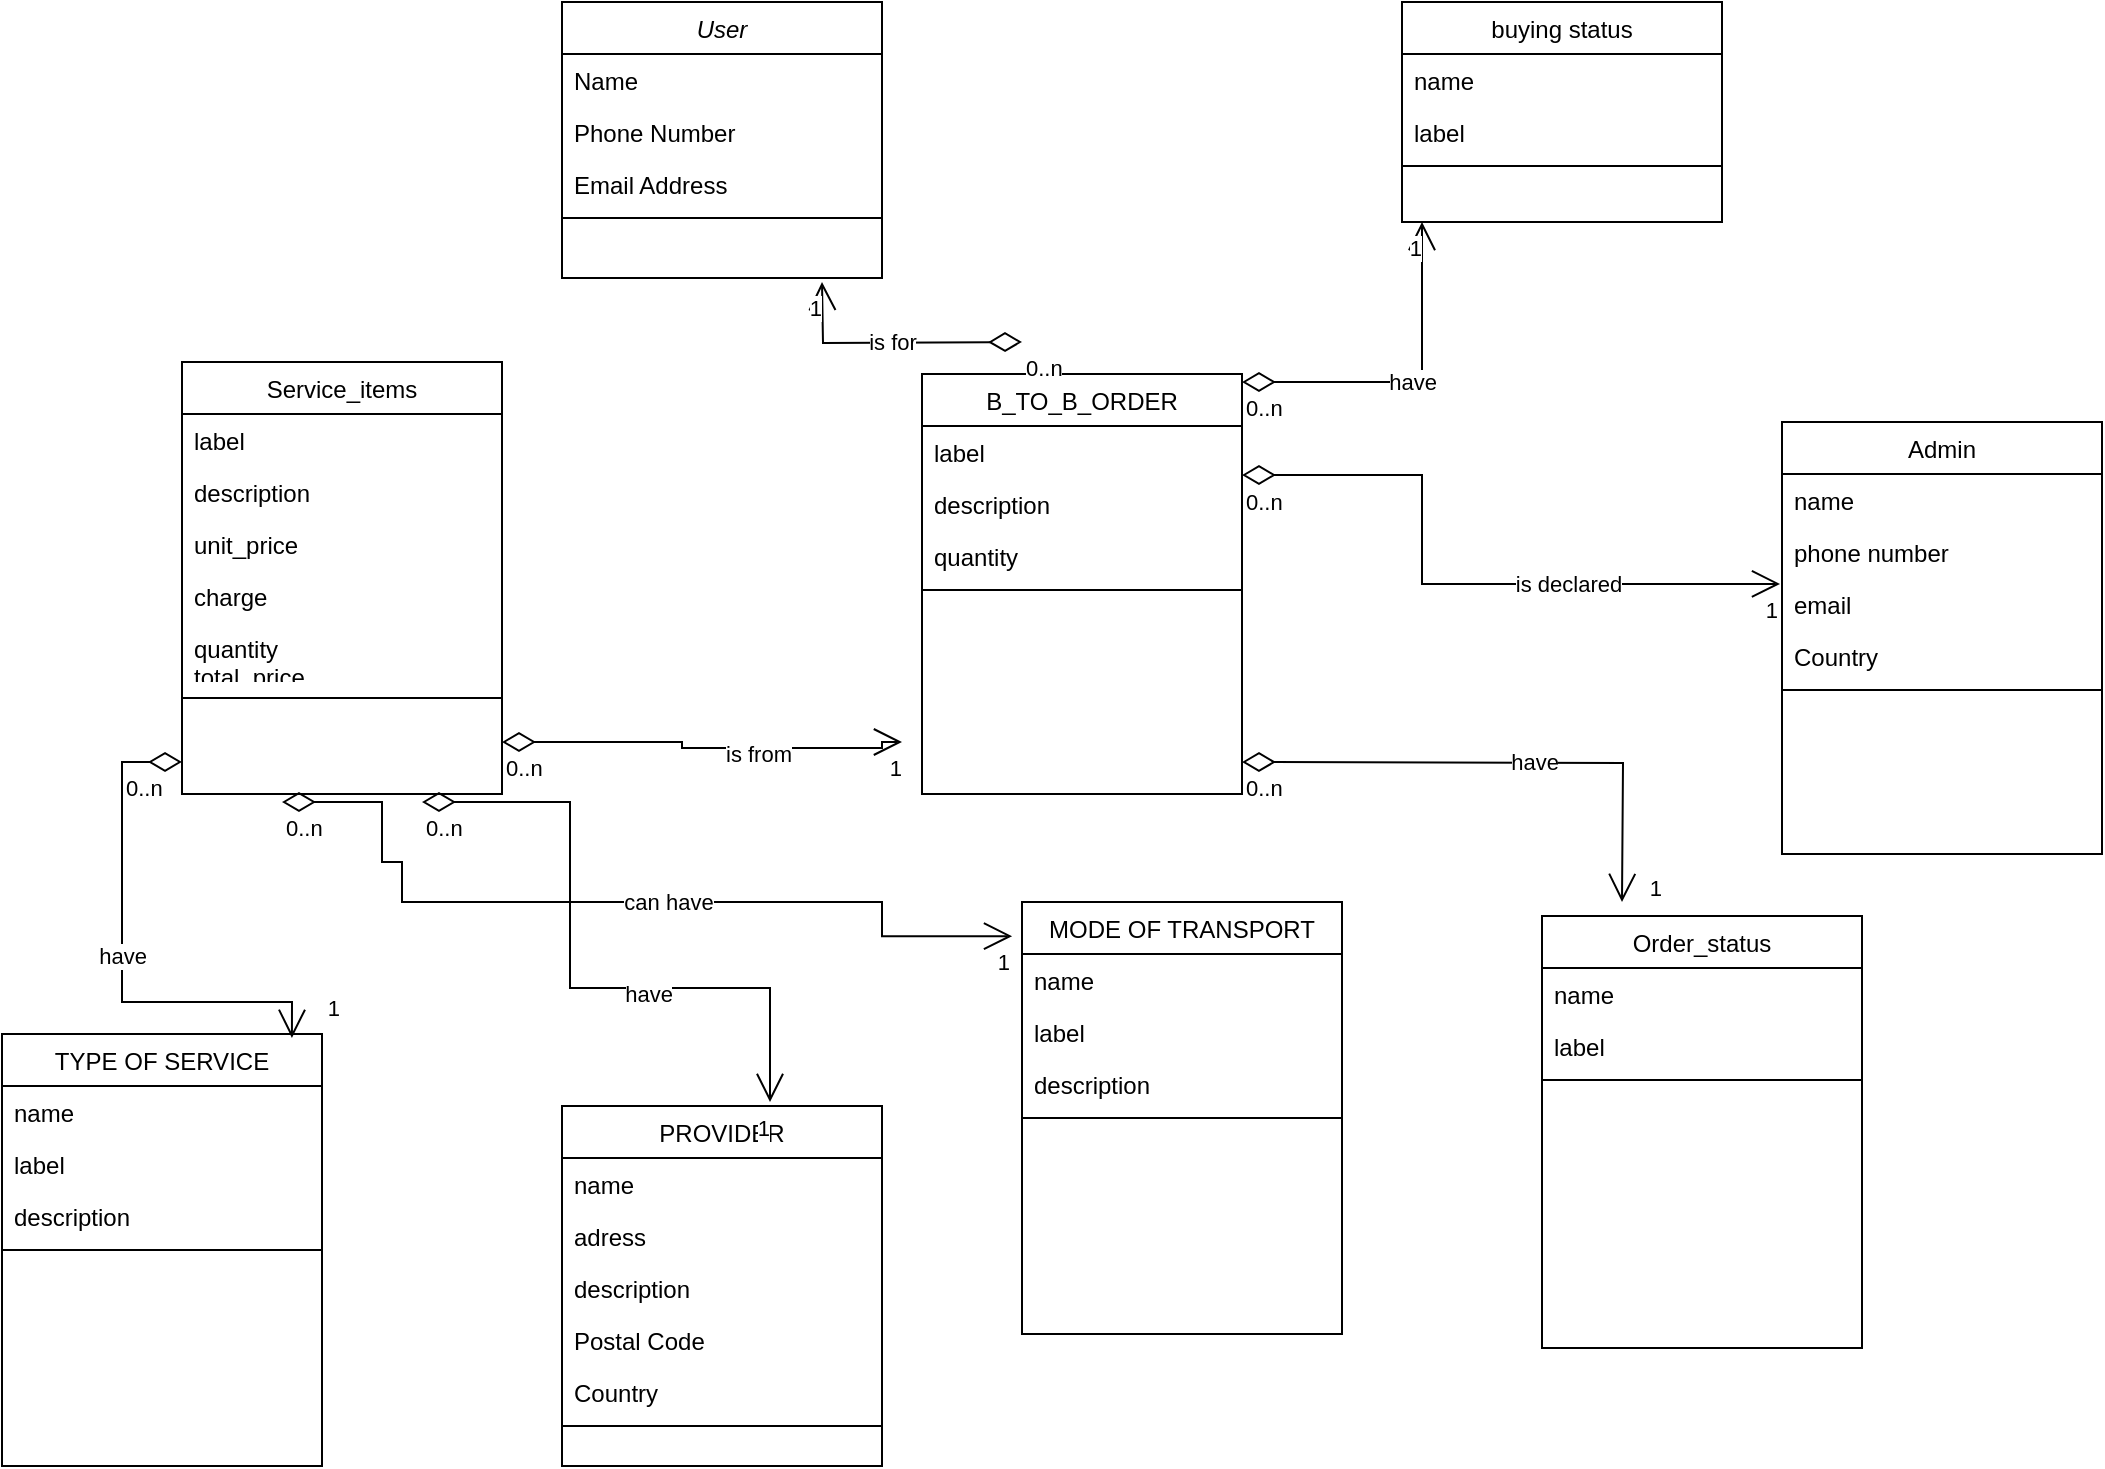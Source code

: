 <mxfile version="20.8.21" type="github">
  <diagram id="C5RBs43oDa-KdzZeNtuy" name="Page-1">
    <mxGraphModel dx="1362" dy="795" grid="1" gridSize="10" guides="1" tooltips="1" connect="1" arrows="1" fold="1" page="1" pageScale="1" pageWidth="827" pageHeight="1169" math="0" shadow="0">
      <root>
        <mxCell id="WIyWlLk6GJQsqaUBKTNV-0" />
        <mxCell id="WIyWlLk6GJQsqaUBKTNV-1" parent="WIyWlLk6GJQsqaUBKTNV-0" />
        <mxCell id="zkfFHV4jXpPFQw0GAbJ--0" value="User" style="swimlane;fontStyle=2;align=center;verticalAlign=top;childLayout=stackLayout;horizontal=1;startSize=26;horizontalStack=0;resizeParent=1;resizeLast=0;collapsible=1;marginBottom=0;rounded=0;shadow=0;strokeWidth=1;" parent="WIyWlLk6GJQsqaUBKTNV-1" vertex="1">
          <mxGeometry x="300" y="20" width="160" height="138" as="geometry">
            <mxRectangle x="230" y="140" width="160" height="26" as="alternateBounds" />
          </mxGeometry>
        </mxCell>
        <mxCell id="zkfFHV4jXpPFQw0GAbJ--1" value="Name" style="text;align=left;verticalAlign=top;spacingLeft=4;spacingRight=4;overflow=hidden;rotatable=0;points=[[0,0.5],[1,0.5]];portConstraint=eastwest;" parent="zkfFHV4jXpPFQw0GAbJ--0" vertex="1">
          <mxGeometry y="26" width="160" height="26" as="geometry" />
        </mxCell>
        <mxCell id="zkfFHV4jXpPFQw0GAbJ--2" value="Phone Number" style="text;align=left;verticalAlign=top;spacingLeft=4;spacingRight=4;overflow=hidden;rotatable=0;points=[[0,0.5],[1,0.5]];portConstraint=eastwest;rounded=0;shadow=0;html=0;" parent="zkfFHV4jXpPFQw0GAbJ--0" vertex="1">
          <mxGeometry y="52" width="160" height="26" as="geometry" />
        </mxCell>
        <mxCell id="zkfFHV4jXpPFQw0GAbJ--3" value="Email Address" style="text;align=left;verticalAlign=top;spacingLeft=4;spacingRight=4;overflow=hidden;rotatable=0;points=[[0,0.5],[1,0.5]];portConstraint=eastwest;rounded=0;shadow=0;html=0;" parent="zkfFHV4jXpPFQw0GAbJ--0" vertex="1">
          <mxGeometry y="78" width="160" height="26" as="geometry" />
        </mxCell>
        <mxCell id="zkfFHV4jXpPFQw0GAbJ--4" value="" style="line;html=1;strokeWidth=1;align=left;verticalAlign=middle;spacingTop=-1;spacingLeft=3;spacingRight=3;rotatable=0;labelPosition=right;points=[];portConstraint=eastwest;" parent="zkfFHV4jXpPFQw0GAbJ--0" vertex="1">
          <mxGeometry y="104" width="160" height="8" as="geometry" />
        </mxCell>
        <mxCell id="zkfFHV4jXpPFQw0GAbJ--17" value="Admin" style="swimlane;fontStyle=0;align=center;verticalAlign=top;childLayout=stackLayout;horizontal=1;startSize=26;horizontalStack=0;resizeParent=1;resizeLast=0;collapsible=1;marginBottom=0;rounded=0;shadow=0;strokeWidth=1;" parent="WIyWlLk6GJQsqaUBKTNV-1" vertex="1">
          <mxGeometry x="910" y="230" width="160" height="216" as="geometry">
            <mxRectangle x="550" y="140" width="160" height="26" as="alternateBounds" />
          </mxGeometry>
        </mxCell>
        <mxCell id="zkfFHV4jXpPFQw0GAbJ--18" value="name" style="text;align=left;verticalAlign=top;spacingLeft=4;spacingRight=4;overflow=hidden;rotatable=0;points=[[0,0.5],[1,0.5]];portConstraint=eastwest;" parent="zkfFHV4jXpPFQw0GAbJ--17" vertex="1">
          <mxGeometry y="26" width="160" height="26" as="geometry" />
        </mxCell>
        <mxCell id="zkfFHV4jXpPFQw0GAbJ--20" value="phone number" style="text;align=left;verticalAlign=top;spacingLeft=4;spacingRight=4;overflow=hidden;rotatable=0;points=[[0,0.5],[1,0.5]];portConstraint=eastwest;rounded=0;shadow=0;html=0;" parent="zkfFHV4jXpPFQw0GAbJ--17" vertex="1">
          <mxGeometry y="52" width="160" height="26" as="geometry" />
        </mxCell>
        <mxCell id="zkfFHV4jXpPFQw0GAbJ--21" value="email" style="text;align=left;verticalAlign=top;spacingLeft=4;spacingRight=4;overflow=hidden;rotatable=0;points=[[0,0.5],[1,0.5]];portConstraint=eastwest;rounded=0;shadow=0;html=0;" parent="zkfFHV4jXpPFQw0GAbJ--17" vertex="1">
          <mxGeometry y="78" width="160" height="26" as="geometry" />
        </mxCell>
        <mxCell id="zkfFHV4jXpPFQw0GAbJ--22" value="Country" style="text;align=left;verticalAlign=top;spacingLeft=4;spacingRight=4;overflow=hidden;rotatable=0;points=[[0,0.5],[1,0.5]];portConstraint=eastwest;rounded=0;shadow=0;html=0;" parent="zkfFHV4jXpPFQw0GAbJ--17" vertex="1">
          <mxGeometry y="104" width="160" height="26" as="geometry" />
        </mxCell>
        <mxCell id="zkfFHV4jXpPFQw0GAbJ--23" value="" style="line;html=1;strokeWidth=1;align=left;verticalAlign=middle;spacingTop=-1;spacingLeft=3;spacingRight=3;rotatable=0;labelPosition=right;points=[];portConstraint=eastwest;" parent="zkfFHV4jXpPFQw0GAbJ--17" vertex="1">
          <mxGeometry y="130" width="160" height="8" as="geometry" />
        </mxCell>
        <mxCell id="BHa6ijbspJ-kDr4jrbKN-0" value="PROVIDER" style="swimlane;fontStyle=0;align=center;verticalAlign=top;childLayout=stackLayout;horizontal=1;startSize=26;horizontalStack=0;resizeParent=1;resizeLast=0;collapsible=1;marginBottom=0;rounded=0;shadow=0;strokeWidth=1;" parent="WIyWlLk6GJQsqaUBKTNV-1" vertex="1">
          <mxGeometry x="300" y="572" width="160" height="180" as="geometry">
            <mxRectangle x="550" y="140" width="160" height="26" as="alternateBounds" />
          </mxGeometry>
        </mxCell>
        <mxCell id="BHa6ijbspJ-kDr4jrbKN-1" value="name" style="text;align=left;verticalAlign=top;spacingLeft=4;spacingRight=4;overflow=hidden;rotatable=0;points=[[0,0.5],[1,0.5]];portConstraint=eastwest;" parent="BHa6ijbspJ-kDr4jrbKN-0" vertex="1">
          <mxGeometry y="26" width="160" height="26" as="geometry" />
        </mxCell>
        <mxCell id="BHa6ijbspJ-kDr4jrbKN-2" value="adress" style="text;align=left;verticalAlign=top;spacingLeft=4;spacingRight=4;overflow=hidden;rotatable=0;points=[[0,0.5],[1,0.5]];portConstraint=eastwest;rounded=0;shadow=0;html=0;" parent="BHa6ijbspJ-kDr4jrbKN-0" vertex="1">
          <mxGeometry y="52" width="160" height="26" as="geometry" />
        </mxCell>
        <mxCell id="BHa6ijbspJ-kDr4jrbKN-3" value="description" style="text;align=left;verticalAlign=top;spacingLeft=4;spacingRight=4;overflow=hidden;rotatable=0;points=[[0,0.5],[1,0.5]];portConstraint=eastwest;rounded=0;shadow=0;html=0;" parent="BHa6ijbspJ-kDr4jrbKN-0" vertex="1">
          <mxGeometry y="78" width="160" height="26" as="geometry" />
        </mxCell>
        <mxCell id="BHa6ijbspJ-kDr4jrbKN-4" value="Postal Code" style="text;align=left;verticalAlign=top;spacingLeft=4;spacingRight=4;overflow=hidden;rotatable=0;points=[[0,0.5],[1,0.5]];portConstraint=eastwest;rounded=0;shadow=0;html=0;" parent="BHa6ijbspJ-kDr4jrbKN-0" vertex="1">
          <mxGeometry y="104" width="160" height="26" as="geometry" />
        </mxCell>
        <mxCell id="BHa6ijbspJ-kDr4jrbKN-5" value="Country" style="text;align=left;verticalAlign=top;spacingLeft=4;spacingRight=4;overflow=hidden;rotatable=0;points=[[0,0.5],[1,0.5]];portConstraint=eastwest;rounded=0;shadow=0;html=0;" parent="BHa6ijbspJ-kDr4jrbKN-0" vertex="1">
          <mxGeometry y="130" width="160" height="26" as="geometry" />
        </mxCell>
        <mxCell id="BHa6ijbspJ-kDr4jrbKN-6" value="" style="line;html=1;strokeWidth=1;align=left;verticalAlign=middle;spacingTop=-1;spacingLeft=3;spacingRight=3;rotatable=0;labelPosition=right;points=[];portConstraint=eastwest;" parent="BHa6ijbspJ-kDr4jrbKN-0" vertex="1">
          <mxGeometry y="156" width="160" height="8" as="geometry" />
        </mxCell>
        <mxCell id="BHa6ijbspJ-kDr4jrbKN-9" value="TYPE OF SERVICE" style="swimlane;fontStyle=0;align=center;verticalAlign=top;childLayout=stackLayout;horizontal=1;startSize=26;horizontalStack=0;resizeParent=1;resizeLast=0;collapsible=1;marginBottom=0;rounded=0;shadow=0;strokeWidth=1;" parent="WIyWlLk6GJQsqaUBKTNV-1" vertex="1">
          <mxGeometry x="20" y="536" width="160" height="216" as="geometry">
            <mxRectangle x="550" y="140" width="160" height="26" as="alternateBounds" />
          </mxGeometry>
        </mxCell>
        <mxCell id="BHa6ijbspJ-kDr4jrbKN-10" value="name" style="text;align=left;verticalAlign=top;spacingLeft=4;spacingRight=4;overflow=hidden;rotatable=0;points=[[0,0.5],[1,0.5]];portConstraint=eastwest;" parent="BHa6ijbspJ-kDr4jrbKN-9" vertex="1">
          <mxGeometry y="26" width="160" height="26" as="geometry" />
        </mxCell>
        <mxCell id="BHa6ijbspJ-kDr4jrbKN-11" value="label" style="text;align=left;verticalAlign=top;spacingLeft=4;spacingRight=4;overflow=hidden;rotatable=0;points=[[0,0.5],[1,0.5]];portConstraint=eastwest;rounded=0;shadow=0;html=0;" parent="BHa6ijbspJ-kDr4jrbKN-9" vertex="1">
          <mxGeometry y="52" width="160" height="26" as="geometry" />
        </mxCell>
        <mxCell id="BHa6ijbspJ-kDr4jrbKN-12" value="description" style="text;align=left;verticalAlign=top;spacingLeft=4;spacingRight=4;overflow=hidden;rotatable=0;points=[[0,0.5],[1,0.5]];portConstraint=eastwest;rounded=0;shadow=0;html=0;" parent="BHa6ijbspJ-kDr4jrbKN-9" vertex="1">
          <mxGeometry y="78" width="160" height="26" as="geometry" />
        </mxCell>
        <mxCell id="BHa6ijbspJ-kDr4jrbKN-15" value="" style="line;html=1;strokeWidth=1;align=left;verticalAlign=middle;spacingTop=-1;spacingLeft=3;spacingRight=3;rotatable=0;labelPosition=right;points=[];portConstraint=eastwest;" parent="BHa6ijbspJ-kDr4jrbKN-9" vertex="1">
          <mxGeometry y="104" width="160" height="8" as="geometry" />
        </mxCell>
        <mxCell id="BHa6ijbspJ-kDr4jrbKN-18" value="MODE OF TRANSPORT" style="swimlane;fontStyle=0;align=center;verticalAlign=top;childLayout=stackLayout;horizontal=1;startSize=26;horizontalStack=0;resizeParent=1;resizeLast=0;collapsible=1;marginBottom=0;rounded=0;shadow=0;strokeWidth=1;" parent="WIyWlLk6GJQsqaUBKTNV-1" vertex="1">
          <mxGeometry x="530" y="470" width="160" height="216" as="geometry">
            <mxRectangle x="550" y="140" width="160" height="26" as="alternateBounds" />
          </mxGeometry>
        </mxCell>
        <mxCell id="BHa6ijbspJ-kDr4jrbKN-19" value="name" style="text;align=left;verticalAlign=top;spacingLeft=4;spacingRight=4;overflow=hidden;rotatable=0;points=[[0,0.5],[1,0.5]];portConstraint=eastwest;" parent="BHa6ijbspJ-kDr4jrbKN-18" vertex="1">
          <mxGeometry y="26" width="160" height="26" as="geometry" />
        </mxCell>
        <mxCell id="BHa6ijbspJ-kDr4jrbKN-20" value="label" style="text;align=left;verticalAlign=top;spacingLeft=4;spacingRight=4;overflow=hidden;rotatable=0;points=[[0,0.5],[1,0.5]];portConstraint=eastwest;rounded=0;shadow=0;html=0;" parent="BHa6ijbspJ-kDr4jrbKN-18" vertex="1">
          <mxGeometry y="52" width="160" height="26" as="geometry" />
        </mxCell>
        <mxCell id="BHa6ijbspJ-kDr4jrbKN-21" value="description" style="text;align=left;verticalAlign=top;spacingLeft=4;spacingRight=4;overflow=hidden;rotatable=0;points=[[0,0.5],[1,0.5]];portConstraint=eastwest;rounded=0;shadow=0;html=0;" parent="BHa6ijbspJ-kDr4jrbKN-18" vertex="1">
          <mxGeometry y="78" width="160" height="26" as="geometry" />
        </mxCell>
        <mxCell id="BHa6ijbspJ-kDr4jrbKN-24" value="" style="line;html=1;strokeWidth=1;align=left;verticalAlign=middle;spacingTop=-1;spacingLeft=3;spacingRight=3;rotatable=0;labelPosition=right;points=[];portConstraint=eastwest;" parent="BHa6ijbspJ-kDr4jrbKN-18" vertex="1">
          <mxGeometry y="104" width="160" height="8" as="geometry" />
        </mxCell>
        <mxCell id="BHa6ijbspJ-kDr4jrbKN-27" value="B_TO_B_ORDER" style="swimlane;fontStyle=0;align=center;verticalAlign=top;childLayout=stackLayout;horizontal=1;startSize=26;horizontalStack=0;resizeParent=1;resizeLast=0;collapsible=1;marginBottom=0;rounded=0;shadow=0;strokeWidth=1;" parent="WIyWlLk6GJQsqaUBKTNV-1" vertex="1">
          <mxGeometry x="480" y="206" width="160" height="210" as="geometry">
            <mxRectangle x="550" y="140" width="160" height="26" as="alternateBounds" />
          </mxGeometry>
        </mxCell>
        <mxCell id="BHa6ijbspJ-kDr4jrbKN-37" value="label&#xa;&#xa;" style="text;align=left;verticalAlign=top;spacingLeft=4;spacingRight=4;overflow=hidden;rotatable=0;points=[[0,0.5],[1,0.5]];portConstraint=eastwest;rounded=0;shadow=0;html=0;" parent="BHa6ijbspJ-kDr4jrbKN-27" vertex="1">
          <mxGeometry y="26" width="160" height="26" as="geometry" />
        </mxCell>
        <mxCell id="BHa6ijbspJ-kDr4jrbKN-29" value="description" style="text;align=left;verticalAlign=top;spacingLeft=4;spacingRight=4;overflow=hidden;rotatable=0;points=[[0,0.5],[1,0.5]];portConstraint=eastwest;rounded=0;shadow=0;html=0;" parent="BHa6ijbspJ-kDr4jrbKN-27" vertex="1">
          <mxGeometry y="52" width="160" height="26" as="geometry" />
        </mxCell>
        <mxCell id="BHa6ijbspJ-kDr4jrbKN-32" value="quantity&#xa;" style="text;align=left;verticalAlign=top;spacingLeft=4;spacingRight=4;overflow=hidden;rotatable=0;points=[[0,0.5],[1,0.5]];portConstraint=eastwest;rounded=0;shadow=0;html=0;" parent="BHa6ijbspJ-kDr4jrbKN-27" vertex="1">
          <mxGeometry y="78" width="160" height="26" as="geometry" />
        </mxCell>
        <mxCell id="BHa6ijbspJ-kDr4jrbKN-33" value="" style="line;html=1;strokeWidth=1;align=left;verticalAlign=middle;spacingTop=-1;spacingLeft=3;spacingRight=3;rotatable=0;labelPosition=right;points=[];portConstraint=eastwest;" parent="BHa6ijbspJ-kDr4jrbKN-27" vertex="1">
          <mxGeometry y="104" width="160" height="8" as="geometry" />
        </mxCell>
        <mxCell id="gZH4bJ8rb1RvdgDwhEon-9" value="buying status" style="swimlane;fontStyle=0;align=center;verticalAlign=top;childLayout=stackLayout;horizontal=1;startSize=26;horizontalStack=0;resizeParent=1;resizeLast=0;collapsible=1;marginBottom=0;rounded=0;shadow=0;strokeWidth=1;" parent="WIyWlLk6GJQsqaUBKTNV-1" vertex="1">
          <mxGeometry x="720" y="20" width="160" height="110" as="geometry">
            <mxRectangle x="550" y="140" width="160" height="26" as="alternateBounds" />
          </mxGeometry>
        </mxCell>
        <mxCell id="gZH4bJ8rb1RvdgDwhEon-10" value="name" style="text;align=left;verticalAlign=top;spacingLeft=4;spacingRight=4;overflow=hidden;rotatable=0;points=[[0,0.5],[1,0.5]];portConstraint=eastwest;" parent="gZH4bJ8rb1RvdgDwhEon-9" vertex="1">
          <mxGeometry y="26" width="160" height="26" as="geometry" />
        </mxCell>
        <mxCell id="gZH4bJ8rb1RvdgDwhEon-12" value="label" style="text;align=left;verticalAlign=top;spacingLeft=4;spacingRight=4;overflow=hidden;rotatable=0;points=[[0,0.5],[1,0.5]];portConstraint=eastwest;rounded=0;shadow=0;html=0;" parent="gZH4bJ8rb1RvdgDwhEon-9" vertex="1">
          <mxGeometry y="52" width="160" height="26" as="geometry" />
        </mxCell>
        <mxCell id="gZH4bJ8rb1RvdgDwhEon-15" value="" style="line;html=1;strokeWidth=1;align=left;verticalAlign=middle;spacingTop=-1;spacingLeft=3;spacingRight=3;rotatable=0;labelPosition=right;points=[];portConstraint=eastwest;" parent="gZH4bJ8rb1RvdgDwhEon-9" vertex="1">
          <mxGeometry y="78" width="160" height="8" as="geometry" />
        </mxCell>
        <mxCell id="gZH4bJ8rb1RvdgDwhEon-16" value="Order_status" style="swimlane;fontStyle=0;align=center;verticalAlign=top;childLayout=stackLayout;horizontal=1;startSize=26;horizontalStack=0;resizeParent=1;resizeLast=0;collapsible=1;marginBottom=0;rounded=0;shadow=0;strokeWidth=1;" parent="WIyWlLk6GJQsqaUBKTNV-1" vertex="1">
          <mxGeometry x="790" y="477" width="160" height="216" as="geometry">
            <mxRectangle x="550" y="140" width="160" height="26" as="alternateBounds" />
          </mxGeometry>
        </mxCell>
        <mxCell id="gZH4bJ8rb1RvdgDwhEon-17" value="name" style="text;align=left;verticalAlign=top;spacingLeft=4;spacingRight=4;overflow=hidden;rotatable=0;points=[[0,0.5],[1,0.5]];portConstraint=eastwest;" parent="gZH4bJ8rb1RvdgDwhEon-16" vertex="1">
          <mxGeometry y="26" width="160" height="26" as="geometry" />
        </mxCell>
        <mxCell id="gZH4bJ8rb1RvdgDwhEon-18" value="label" style="text;align=left;verticalAlign=top;spacingLeft=4;spacingRight=4;overflow=hidden;rotatable=0;points=[[0,0.5],[1,0.5]];portConstraint=eastwest;rounded=0;shadow=0;html=0;" parent="gZH4bJ8rb1RvdgDwhEon-16" vertex="1">
          <mxGeometry y="52" width="160" height="26" as="geometry" />
        </mxCell>
        <mxCell id="gZH4bJ8rb1RvdgDwhEon-19" value="" style="line;html=1;strokeWidth=1;align=left;verticalAlign=middle;spacingTop=-1;spacingLeft=3;spacingRight=3;rotatable=0;labelPosition=right;points=[];portConstraint=eastwest;" parent="gZH4bJ8rb1RvdgDwhEon-16" vertex="1">
          <mxGeometry y="78" width="160" height="8" as="geometry" />
        </mxCell>
        <mxCell id="gZH4bJ8rb1RvdgDwhEon-21" value="is declared" style="endArrow=open;html=1;endSize=12;startArrow=diamondThin;startSize=14;startFill=0;edgeStyle=orthogonalEdgeStyle;rounded=0;entryX=-0.006;entryY=0.115;entryDx=0;entryDy=0;entryPerimeter=0;" parent="WIyWlLk6GJQsqaUBKTNV-1" target="zkfFHV4jXpPFQw0GAbJ--21" edge="1">
          <mxGeometry x="0.339" relative="1" as="geometry">
            <mxPoint x="640" y="256.5" as="sourcePoint" />
            <mxPoint x="800" y="256.5" as="targetPoint" />
            <Array as="points">
              <mxPoint x="730" y="257" />
            </Array>
            <mxPoint x="1" as="offset" />
          </mxGeometry>
        </mxCell>
        <mxCell id="gZH4bJ8rb1RvdgDwhEon-22" value="0..n" style="edgeLabel;resizable=0;html=1;align=left;verticalAlign=top;" parent="gZH4bJ8rb1RvdgDwhEon-21" connectable="0" vertex="1">
          <mxGeometry x="-1" relative="1" as="geometry" />
        </mxCell>
        <mxCell id="gZH4bJ8rb1RvdgDwhEon-23" value="1" style="edgeLabel;resizable=0;html=1;align=right;verticalAlign=top;" parent="gZH4bJ8rb1RvdgDwhEon-21" connectable="0" vertex="1">
          <mxGeometry x="1" relative="1" as="geometry" />
        </mxCell>
        <mxCell id="gZH4bJ8rb1RvdgDwhEon-24" value="have" style="endArrow=open;html=1;endSize=12;startArrow=diamondThin;startSize=14;startFill=0;edgeStyle=orthogonalEdgeStyle;rounded=0;" parent="WIyWlLk6GJQsqaUBKTNV-1" edge="1">
          <mxGeometry relative="1" as="geometry">
            <mxPoint x="640" y="210" as="sourcePoint" />
            <mxPoint x="730" y="130" as="targetPoint" />
            <Array as="points">
              <mxPoint x="730" y="210.5" />
            </Array>
          </mxGeometry>
        </mxCell>
        <mxCell id="gZH4bJ8rb1RvdgDwhEon-25" value="0..n" style="edgeLabel;resizable=0;html=1;align=left;verticalAlign=top;" parent="gZH4bJ8rb1RvdgDwhEon-24" connectable="0" vertex="1">
          <mxGeometry x="-1" relative="1" as="geometry" />
        </mxCell>
        <mxCell id="gZH4bJ8rb1RvdgDwhEon-26" value="1" style="edgeLabel;resizable=0;html=1;align=right;verticalAlign=top;" parent="gZH4bJ8rb1RvdgDwhEon-24" connectable="0" vertex="1">
          <mxGeometry x="1" relative="1" as="geometry" />
        </mxCell>
        <mxCell id="gZH4bJ8rb1RvdgDwhEon-27" value="Service_items" style="swimlane;fontStyle=0;align=center;verticalAlign=top;childLayout=stackLayout;horizontal=1;startSize=26;horizontalStack=0;resizeParent=1;resizeLast=0;collapsible=1;marginBottom=0;rounded=0;shadow=0;strokeWidth=1;" parent="WIyWlLk6GJQsqaUBKTNV-1" vertex="1">
          <mxGeometry x="110" y="200" width="160" height="216" as="geometry">
            <mxRectangle x="550" y="140" width="160" height="26" as="alternateBounds" />
          </mxGeometry>
        </mxCell>
        <mxCell id="gZH4bJ8rb1RvdgDwhEon-28" value="label" style="text;align=left;verticalAlign=top;spacingLeft=4;spacingRight=4;overflow=hidden;rotatable=0;points=[[0,0.5],[1,0.5]];portConstraint=eastwest;" parent="gZH4bJ8rb1RvdgDwhEon-27" vertex="1">
          <mxGeometry y="26" width="160" height="26" as="geometry" />
        </mxCell>
        <mxCell id="gZH4bJ8rb1RvdgDwhEon-29" value="description" style="text;align=left;verticalAlign=top;spacingLeft=4;spacingRight=4;overflow=hidden;rotatable=0;points=[[0,0.5],[1,0.5]];portConstraint=eastwest;rounded=0;shadow=0;html=0;" parent="gZH4bJ8rb1RvdgDwhEon-27" vertex="1">
          <mxGeometry y="52" width="160" height="26" as="geometry" />
        </mxCell>
        <mxCell id="gZH4bJ8rb1RvdgDwhEon-30" value="unit_price" style="text;align=left;verticalAlign=top;spacingLeft=4;spacingRight=4;overflow=hidden;rotatable=0;points=[[0,0.5],[1,0.5]];portConstraint=eastwest;rounded=0;shadow=0;html=0;" parent="gZH4bJ8rb1RvdgDwhEon-27" vertex="1">
          <mxGeometry y="78" width="160" height="26" as="geometry" />
        </mxCell>
        <mxCell id="gZH4bJ8rb1RvdgDwhEon-31" value="charge" style="text;align=left;verticalAlign=top;spacingLeft=4;spacingRight=4;overflow=hidden;rotatable=0;points=[[0,0.5],[1,0.5]];portConstraint=eastwest;rounded=0;shadow=0;html=0;" parent="gZH4bJ8rb1RvdgDwhEon-27" vertex="1">
          <mxGeometry y="104" width="160" height="26" as="geometry" />
        </mxCell>
        <mxCell id="gZH4bJ8rb1RvdgDwhEon-32" value="quantity&#xa;total_price&#xa;" style="text;align=left;verticalAlign=top;spacingLeft=4;spacingRight=4;overflow=hidden;rotatable=0;points=[[0,0.5],[1,0.5]];portConstraint=eastwest;rounded=0;shadow=0;html=0;" parent="gZH4bJ8rb1RvdgDwhEon-27" vertex="1">
          <mxGeometry y="130" width="160" height="26" as="geometry" />
        </mxCell>
        <mxCell id="gZH4bJ8rb1RvdgDwhEon-33" value="" style="line;html=1;strokeWidth=1;align=left;verticalAlign=middle;spacingTop=-1;spacingLeft=3;spacingRight=3;rotatable=0;labelPosition=right;points=[];portConstraint=eastwest;" parent="gZH4bJ8rb1RvdgDwhEon-27" vertex="1">
          <mxGeometry y="156" width="160" height="24" as="geometry" />
        </mxCell>
        <mxCell id="gZH4bJ8rb1RvdgDwhEon-34" value="is from" style="endArrow=open;html=1;endSize=12;startArrow=diamondThin;startSize=14;startFill=0;edgeStyle=orthogonalEdgeStyle;rounded=0;" parent="WIyWlLk6GJQsqaUBKTNV-1" edge="1">
          <mxGeometry x="0.272" y="-3" relative="1" as="geometry">
            <mxPoint x="270" y="390" as="sourcePoint" />
            <mxPoint x="470" y="390" as="targetPoint" />
            <Array as="points">
              <mxPoint x="360" y="390" />
              <mxPoint x="360" y="393" />
              <mxPoint x="460" y="393" />
              <mxPoint x="460" y="390" />
            </Array>
            <mxPoint as="offset" />
          </mxGeometry>
        </mxCell>
        <mxCell id="gZH4bJ8rb1RvdgDwhEon-35" value="0..n" style="edgeLabel;resizable=0;html=1;align=left;verticalAlign=top;" parent="gZH4bJ8rb1RvdgDwhEon-34" connectable="0" vertex="1">
          <mxGeometry x="-1" relative="1" as="geometry" />
        </mxCell>
        <mxCell id="gZH4bJ8rb1RvdgDwhEon-36" value="1" style="edgeLabel;resizable=0;html=1;align=right;verticalAlign=top;" parent="gZH4bJ8rb1RvdgDwhEon-34" connectable="0" vertex="1">
          <mxGeometry x="1" relative="1" as="geometry" />
        </mxCell>
        <mxCell id="t-RMhVJ23XkCPRnUpvXw-0" value="is for" style="endArrow=open;html=1;endSize=12;startArrow=diamondThin;startSize=14;startFill=0;edgeStyle=orthogonalEdgeStyle;rounded=0;" parent="WIyWlLk6GJQsqaUBKTNV-1" edge="1">
          <mxGeometry relative="1" as="geometry">
            <mxPoint x="530" y="190" as="sourcePoint" />
            <mxPoint x="430" y="160" as="targetPoint" />
          </mxGeometry>
        </mxCell>
        <mxCell id="t-RMhVJ23XkCPRnUpvXw-1" value="0..n" style="edgeLabel;resizable=0;html=1;align=left;verticalAlign=top;" parent="t-RMhVJ23XkCPRnUpvXw-0" connectable="0" vertex="1">
          <mxGeometry x="-1" relative="1" as="geometry" />
        </mxCell>
        <mxCell id="t-RMhVJ23XkCPRnUpvXw-2" value="1" style="edgeLabel;resizable=0;html=1;align=right;verticalAlign=top;" parent="t-RMhVJ23XkCPRnUpvXw-0" connectable="0" vertex="1">
          <mxGeometry x="1" relative="1" as="geometry" />
        </mxCell>
        <mxCell id="t-RMhVJ23XkCPRnUpvXw-3" value="can have" style="endArrow=open;html=1;endSize=12;startArrow=diamondThin;startSize=14;startFill=0;edgeStyle=orthogonalEdgeStyle;rounded=0;entryX=-0.031;entryY=0.079;entryDx=0;entryDy=0;entryPerimeter=0;" parent="WIyWlLk6GJQsqaUBKTNV-1" target="BHa6ijbspJ-kDr4jrbKN-18" edge="1">
          <mxGeometry x="0.125" relative="1" as="geometry">
            <mxPoint x="160" y="420" as="sourcePoint" />
            <mxPoint x="360" y="480" as="targetPoint" />
            <Array as="points">
              <mxPoint x="210" y="420" />
              <mxPoint x="210" y="450" />
              <mxPoint x="220" y="450" />
              <mxPoint x="220" y="470" />
              <mxPoint x="460" y="470" />
              <mxPoint x="460" y="487" />
            </Array>
            <mxPoint as="offset" />
          </mxGeometry>
        </mxCell>
        <mxCell id="t-RMhVJ23XkCPRnUpvXw-4" value="0..n" style="edgeLabel;resizable=0;html=1;align=left;verticalAlign=top;" parent="t-RMhVJ23XkCPRnUpvXw-3" connectable="0" vertex="1">
          <mxGeometry x="-1" relative="1" as="geometry" />
        </mxCell>
        <mxCell id="t-RMhVJ23XkCPRnUpvXw-5" value="1" style="edgeLabel;resizable=0;html=1;align=right;verticalAlign=top;" parent="t-RMhVJ23XkCPRnUpvXw-3" connectable="0" vertex="1">
          <mxGeometry x="1" relative="1" as="geometry" />
        </mxCell>
        <mxCell id="t-RMhVJ23XkCPRnUpvXw-6" value="have" style="endArrow=open;html=1;endSize=12;startArrow=diamondThin;startSize=14;startFill=0;edgeStyle=orthogonalEdgeStyle;rounded=0;" parent="WIyWlLk6GJQsqaUBKTNV-1" edge="1">
          <mxGeometry x="0.272" y="-3" relative="1" as="geometry">
            <mxPoint x="230" y="420" as="sourcePoint" />
            <mxPoint x="404" y="570" as="targetPoint" />
            <Array as="points">
              <mxPoint x="304" y="510" />
              <mxPoint x="304" y="513" />
              <mxPoint x="404" y="513" />
              <mxPoint x="404" y="510" />
            </Array>
            <mxPoint as="offset" />
          </mxGeometry>
        </mxCell>
        <mxCell id="t-RMhVJ23XkCPRnUpvXw-7" value="0..n" style="edgeLabel;resizable=0;html=1;align=left;verticalAlign=top;" parent="t-RMhVJ23XkCPRnUpvXw-6" connectable="0" vertex="1">
          <mxGeometry x="-1" relative="1" as="geometry" />
        </mxCell>
        <mxCell id="t-RMhVJ23XkCPRnUpvXw-8" value="1" style="edgeLabel;resizable=0;html=1;align=right;verticalAlign=top;" parent="t-RMhVJ23XkCPRnUpvXw-6" connectable="0" vertex="1">
          <mxGeometry x="1" relative="1" as="geometry" />
        </mxCell>
        <mxCell id="t-RMhVJ23XkCPRnUpvXw-9" value="have" style="endArrow=open;html=1;endSize=12;startArrow=diamondThin;startSize=14;startFill=0;edgeStyle=orthogonalEdgeStyle;rounded=0;entryX=0.906;entryY=0.009;entryDx=0;entryDy=0;entryPerimeter=0;" parent="WIyWlLk6GJQsqaUBKTNV-1" target="BHa6ijbspJ-kDr4jrbKN-9" edge="1">
          <mxGeometry relative="1" as="geometry">
            <mxPoint x="110" y="400" as="sourcePoint" />
            <mxPoint x="230" y="580" as="targetPoint" />
            <Array as="points">
              <mxPoint x="80" y="400" />
              <mxPoint x="80" y="520" />
              <mxPoint x="165" y="520" />
            </Array>
          </mxGeometry>
        </mxCell>
        <mxCell id="t-RMhVJ23XkCPRnUpvXw-10" value="0..n" style="edgeLabel;resizable=0;html=1;align=left;verticalAlign=top;" parent="t-RMhVJ23XkCPRnUpvXw-9" connectable="0" vertex="1">
          <mxGeometry x="-1" relative="1" as="geometry">
            <mxPoint x="-30" as="offset" />
          </mxGeometry>
        </mxCell>
        <mxCell id="t-RMhVJ23XkCPRnUpvXw-11" value="1" style="edgeLabel;resizable=0;html=1;align=right;verticalAlign=top;" parent="t-RMhVJ23XkCPRnUpvXw-9" connectable="0" vertex="1">
          <mxGeometry x="1" relative="1" as="geometry">
            <mxPoint x="25" y="-28" as="offset" />
          </mxGeometry>
        </mxCell>
        <mxCell id="t-RMhVJ23XkCPRnUpvXw-12" value="have" style="endArrow=open;html=1;endSize=12;startArrow=diamondThin;startSize=14;startFill=0;edgeStyle=orthogonalEdgeStyle;rounded=0;" parent="WIyWlLk6GJQsqaUBKTNV-1" edge="1">
          <mxGeometry x="0.125" relative="1" as="geometry">
            <mxPoint x="640" y="400" as="sourcePoint" />
            <mxPoint x="830" y="470" as="targetPoint" />
            <mxPoint as="offset" />
          </mxGeometry>
        </mxCell>
        <mxCell id="t-RMhVJ23XkCPRnUpvXw-13" value="0..n" style="edgeLabel;resizable=0;html=1;align=left;verticalAlign=top;" parent="t-RMhVJ23XkCPRnUpvXw-12" connectable="0" vertex="1">
          <mxGeometry x="-1" relative="1" as="geometry" />
        </mxCell>
        <mxCell id="t-RMhVJ23XkCPRnUpvXw-14" value="1" style="edgeLabel;resizable=0;html=1;align=right;verticalAlign=top;" parent="t-RMhVJ23XkCPRnUpvXw-12" connectable="0" vertex="1">
          <mxGeometry x="1" relative="1" as="geometry">
            <mxPoint x="20" y="-20" as="offset" />
          </mxGeometry>
        </mxCell>
      </root>
    </mxGraphModel>
  </diagram>
</mxfile>
